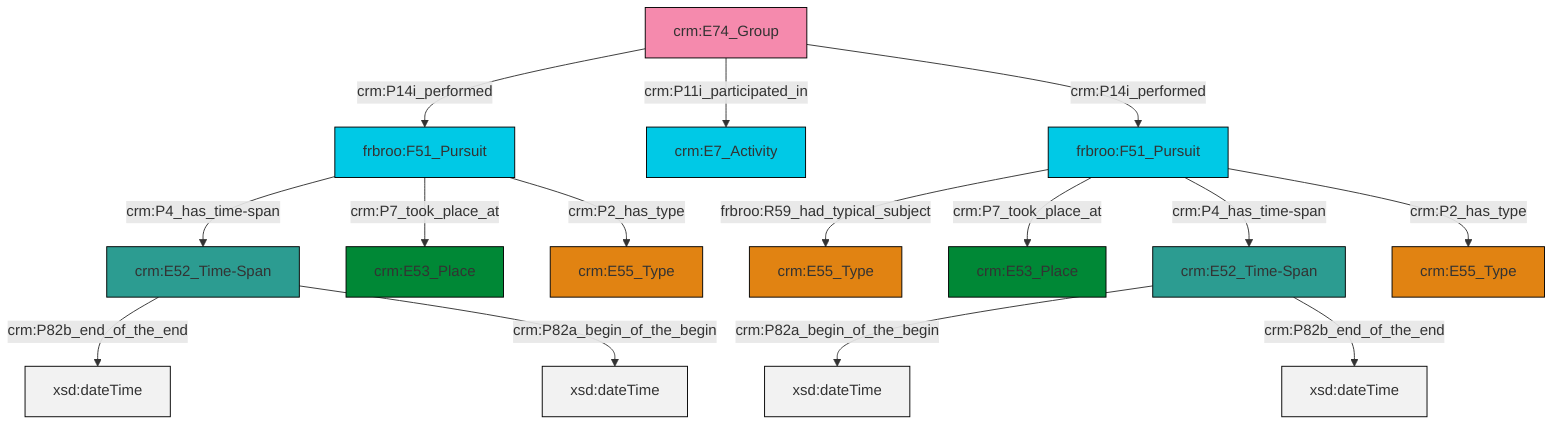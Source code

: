graph TD
classDef Literal fill:#f2f2f2,stroke:#000000;
classDef CRM_Entity fill:#FFFFFF,stroke:#000000;
classDef Temporal_Entity fill:#00C9E6, stroke:#000000;
classDef Type fill:#E18312, stroke:#000000;
classDef Time-Span fill:#2C9C91, stroke:#000000;
classDef Appellation fill:#FFEB7F, stroke:#000000;
classDef Place fill:#008836, stroke:#000000;
classDef Persistent_Item fill:#B266B2, stroke:#000000;
classDef Conceptual_Object fill:#FFD700, stroke:#000000;
classDef Physical_Thing fill:#D2B48C, stroke:#000000;
classDef Actor fill:#f58aad, stroke:#000000;
classDef PC_Classes fill:#4ce600, stroke:#000000;
classDef Multi fill:#cccccc,stroke:#000000;

0["crm:E74_Group"]:::Actor -->|crm:P14i_performed| 1["frbroo:F51_Pursuit"]:::Temporal_Entity
6["frbroo:F51_Pursuit"]:::Temporal_Entity -->|frbroo:R59_had_typical_subject| 7["crm:E55_Type"]:::Type
8["crm:E52_Time-Span"]:::Time-Span -->|crm:P82a_begin_of_the_begin| 9[xsd:dateTime]:::Literal
0["crm:E74_Group"]:::Actor -->|crm:P11i_participated_in| 13["crm:E7_Activity"]:::Temporal_Entity
8["crm:E52_Time-Span"]:::Time-Span -->|crm:P82b_end_of_the_end| 15[xsd:dateTime]:::Literal
6["frbroo:F51_Pursuit"]:::Temporal_Entity -->|crm:P7_took_place_at| 11["crm:E53_Place"]:::Place
1["frbroo:F51_Pursuit"]:::Temporal_Entity -->|crm:P4_has_time-span| 20["crm:E52_Time-Span"]:::Time-Span
0["crm:E74_Group"]:::Actor -->|crm:P14i_performed| 6["frbroo:F51_Pursuit"]:::Temporal_Entity
20["crm:E52_Time-Span"]:::Time-Span -->|crm:P82b_end_of_the_end| 21[xsd:dateTime]:::Literal
6["frbroo:F51_Pursuit"]:::Temporal_Entity -->|crm:P4_has_time-span| 8["crm:E52_Time-Span"]:::Time-Span
20["crm:E52_Time-Span"]:::Time-Span -->|crm:P82a_begin_of_the_begin| 22[xsd:dateTime]:::Literal
1["frbroo:F51_Pursuit"]:::Temporal_Entity -->|crm:P7_took_place_at| 2["crm:E53_Place"]:::Place
6["frbroo:F51_Pursuit"]:::Temporal_Entity -->|crm:P2_has_type| 4["crm:E55_Type"]:::Type
1["frbroo:F51_Pursuit"]:::Temporal_Entity -->|crm:P2_has_type| 16["crm:E55_Type"]:::Type
